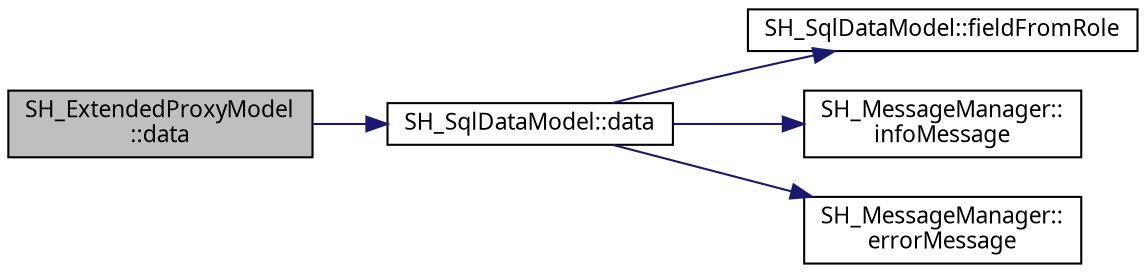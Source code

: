 digraph "SH_ExtendedProxyModel::data"
{
 // INTERACTIVE_SVG=YES
  bgcolor="transparent";
  edge [fontname="Verdana",fontsize="11",labelfontname="Verdana",labelfontsize="11"];
  node [fontname="Verdana",fontsize="11",shape=record];
  rankdir="LR";
  Node1 [label="SH_ExtendedProxyModel\l::data",height=0.2,width=0.4,color="black", fillcolor="grey75", style="filled" fontcolor="black"];
  Node1 -> Node2 [color="midnightblue",fontsize="11",style="solid",fontname="Verdana"];
  Node2 [label="SH_SqlDataModel::data",height=0.2,width=0.4,color="black",URL="$classSH__SqlDataModel.html#a30cc763618d73a1bb5410c84812c0b9f"];
  Node2 -> Node3 [color="midnightblue",fontsize="11",style="solid",fontname="Verdana"];
  Node3 [label="SH_SqlDataModel::fieldFromRole",height=0.2,width=0.4,color="black",URL="$classSH__SqlDataModel.html#a0883eb1a7bc16b44a0f404e53f6df104"];
  Node2 -> Node4 [color="midnightblue",fontsize="11",style="solid",fontname="Verdana"];
  Node4 [label="SH_MessageManager::\linfoMessage",height=0.2,width=0.4,color="black",URL="$classSH__MessageManager.html#a5d9271c143593ccfddce6162b84f8207"];
  Node2 -> Node5 [color="midnightblue",fontsize="11",style="solid",fontname="Verdana"];
  Node5 [label="SH_MessageManager::\lerrorMessage",height=0.2,width=0.4,color="black",URL="$classSH__MessageManager.html#acb5615cc90f198f4768da800a5d32362"];
}
